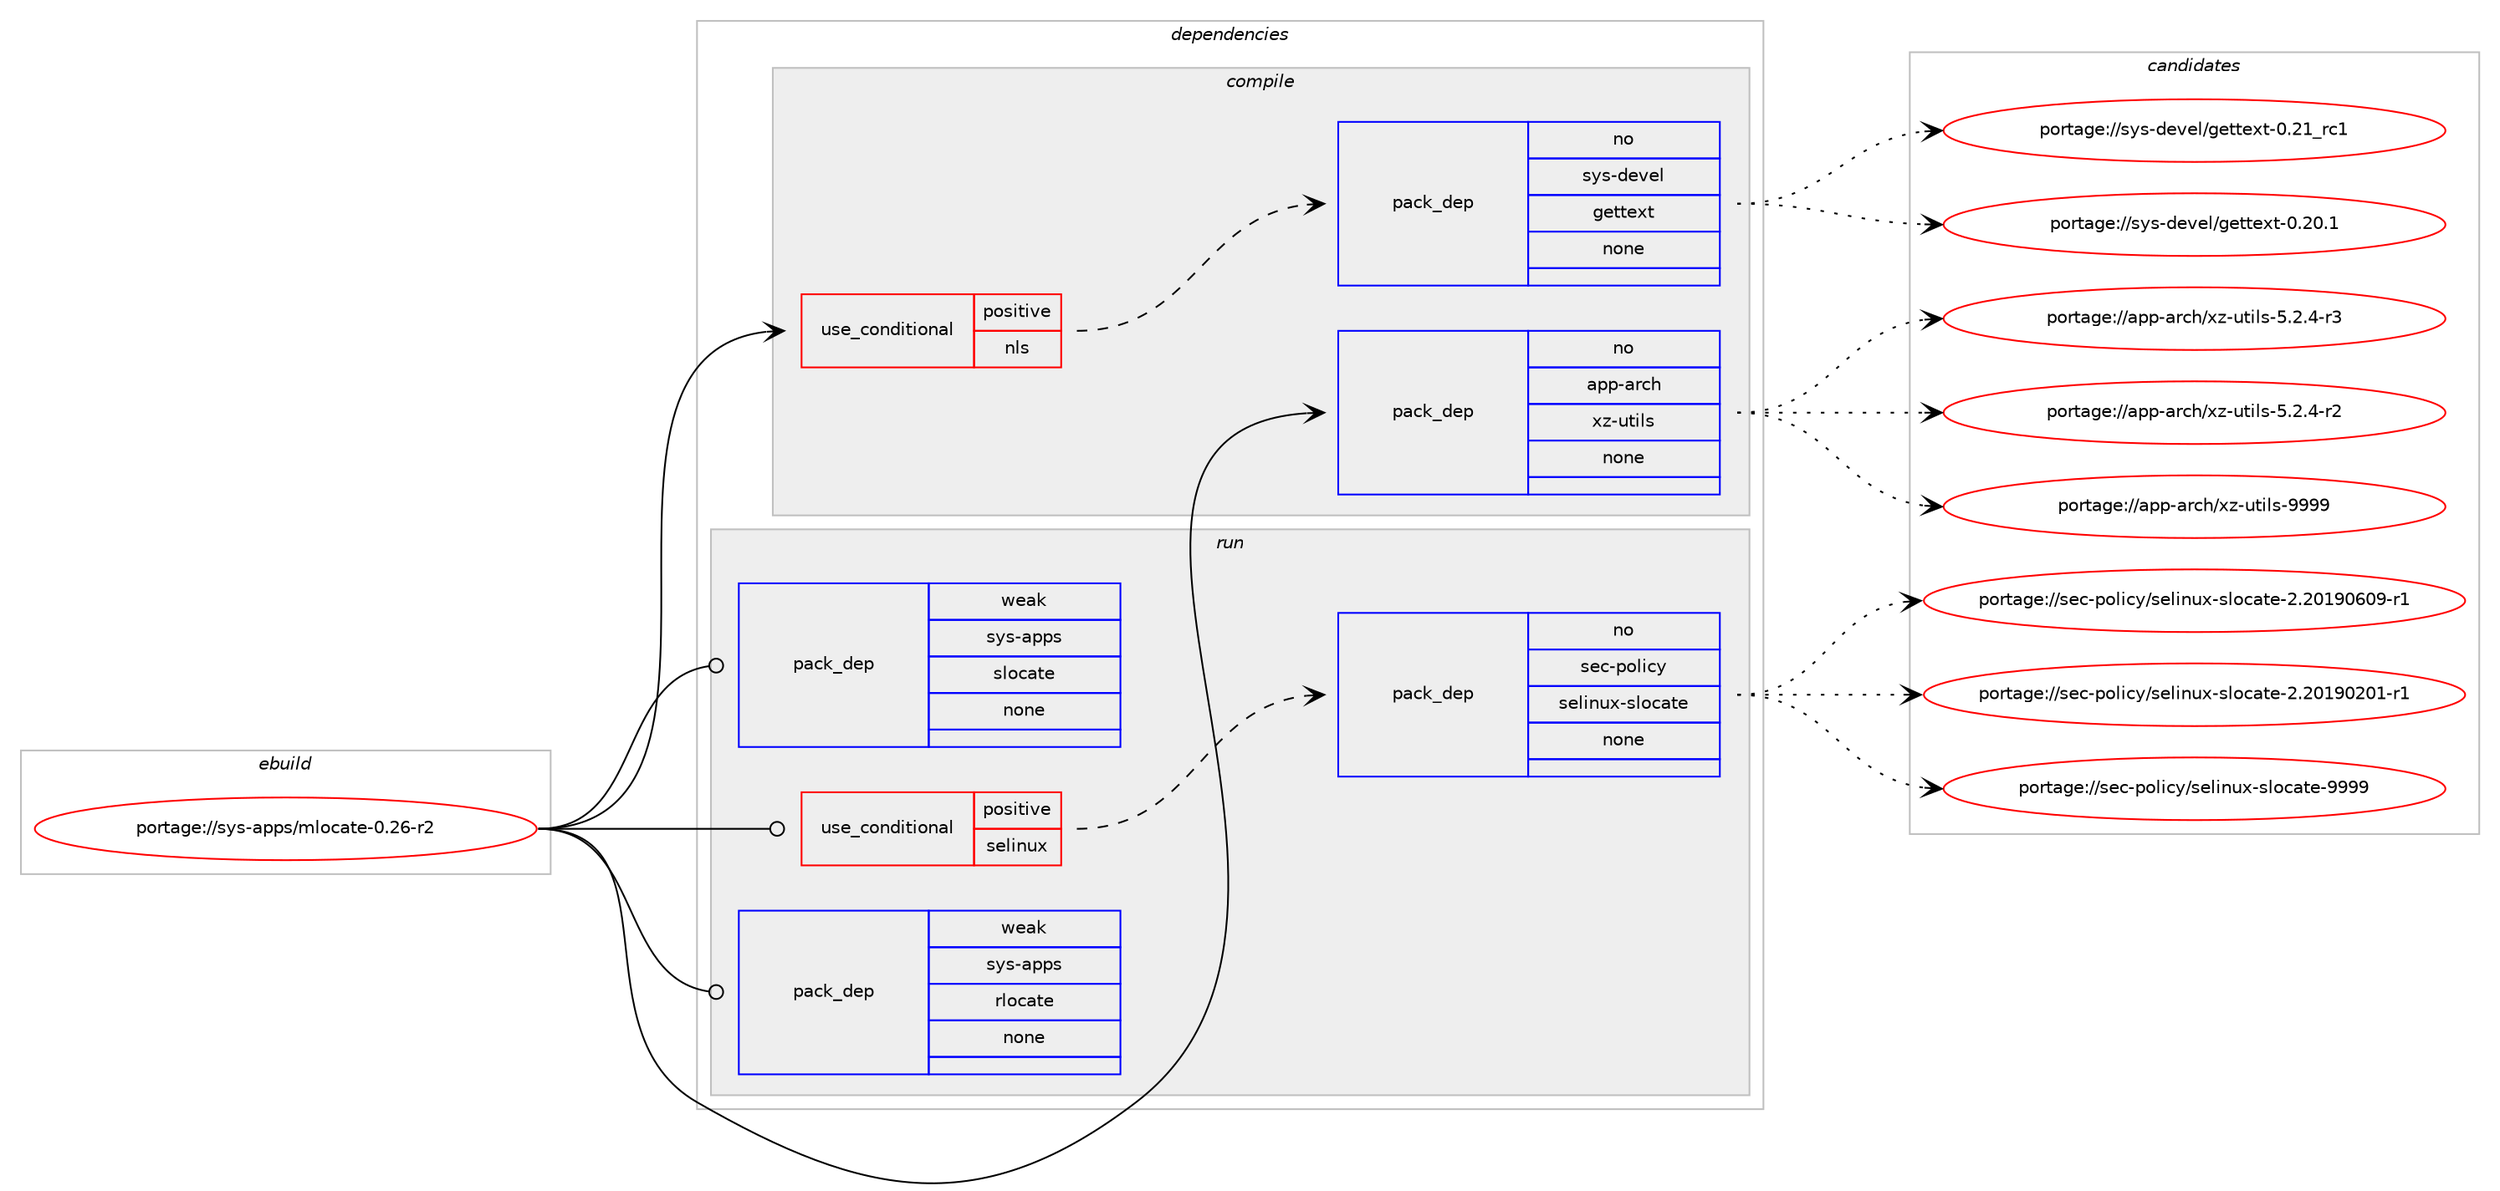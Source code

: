 digraph prolog {

# *************
# Graph options
# *************

newrank=true;
concentrate=true;
compound=true;
graph [rankdir=LR,fontname=Helvetica,fontsize=10,ranksep=1.5];#, ranksep=2.5, nodesep=0.2];
edge  [arrowhead=vee];
node  [fontname=Helvetica,fontsize=10];

# **********
# The ebuild
# **********

subgraph cluster_leftcol {
color=gray;
rank=same;
label=<<i>ebuild</i>>;
id [label="portage://sys-apps/mlocate-0.26-r2", color=red, width=4, href="../sys-apps/mlocate-0.26-r2.svg"];
}

# ****************
# The dependencies
# ****************

subgraph cluster_midcol {
color=gray;
label=<<i>dependencies</i>>;
subgraph cluster_compile {
fillcolor="#eeeeee";
style=filled;
label=<<i>compile</i>>;
subgraph cond8739 {
dependency42174 [label=<<TABLE BORDER="0" CELLBORDER="1" CELLSPACING="0" CELLPADDING="4"><TR><TD ROWSPAN="3" CELLPADDING="10">use_conditional</TD></TR><TR><TD>positive</TD></TR><TR><TD>nls</TD></TR></TABLE>>, shape=none, color=red];
subgraph pack32442 {
dependency42175 [label=<<TABLE BORDER="0" CELLBORDER="1" CELLSPACING="0" CELLPADDING="4" WIDTH="220"><TR><TD ROWSPAN="6" CELLPADDING="30">pack_dep</TD></TR><TR><TD WIDTH="110">no</TD></TR><TR><TD>sys-devel</TD></TR><TR><TD>gettext</TD></TR><TR><TD>none</TD></TR><TR><TD></TD></TR></TABLE>>, shape=none, color=blue];
}
dependency42174:e -> dependency42175:w [weight=20,style="dashed",arrowhead="vee"];
}
id:e -> dependency42174:w [weight=20,style="solid",arrowhead="vee"];
subgraph pack32443 {
dependency42176 [label=<<TABLE BORDER="0" CELLBORDER="1" CELLSPACING="0" CELLPADDING="4" WIDTH="220"><TR><TD ROWSPAN="6" CELLPADDING="30">pack_dep</TD></TR><TR><TD WIDTH="110">no</TD></TR><TR><TD>app-arch</TD></TR><TR><TD>xz-utils</TD></TR><TR><TD>none</TD></TR><TR><TD></TD></TR></TABLE>>, shape=none, color=blue];
}
id:e -> dependency42176:w [weight=20,style="solid",arrowhead="vee"];
}
subgraph cluster_compileandrun {
fillcolor="#eeeeee";
style=filled;
label=<<i>compile and run</i>>;
}
subgraph cluster_run {
fillcolor="#eeeeee";
style=filled;
label=<<i>run</i>>;
subgraph cond8740 {
dependency42177 [label=<<TABLE BORDER="0" CELLBORDER="1" CELLSPACING="0" CELLPADDING="4"><TR><TD ROWSPAN="3" CELLPADDING="10">use_conditional</TD></TR><TR><TD>positive</TD></TR><TR><TD>selinux</TD></TR></TABLE>>, shape=none, color=red];
subgraph pack32444 {
dependency42178 [label=<<TABLE BORDER="0" CELLBORDER="1" CELLSPACING="0" CELLPADDING="4" WIDTH="220"><TR><TD ROWSPAN="6" CELLPADDING="30">pack_dep</TD></TR><TR><TD WIDTH="110">no</TD></TR><TR><TD>sec-policy</TD></TR><TR><TD>selinux-slocate</TD></TR><TR><TD>none</TD></TR><TR><TD></TD></TR></TABLE>>, shape=none, color=blue];
}
dependency42177:e -> dependency42178:w [weight=20,style="dashed",arrowhead="vee"];
}
id:e -> dependency42177:w [weight=20,style="solid",arrowhead="odot"];
subgraph pack32445 {
dependency42179 [label=<<TABLE BORDER="0" CELLBORDER="1" CELLSPACING="0" CELLPADDING="4" WIDTH="220"><TR><TD ROWSPAN="6" CELLPADDING="30">pack_dep</TD></TR><TR><TD WIDTH="110">weak</TD></TR><TR><TD>sys-apps</TD></TR><TR><TD>rlocate</TD></TR><TR><TD>none</TD></TR><TR><TD></TD></TR></TABLE>>, shape=none, color=blue];
}
id:e -> dependency42179:w [weight=20,style="solid",arrowhead="odot"];
subgraph pack32446 {
dependency42180 [label=<<TABLE BORDER="0" CELLBORDER="1" CELLSPACING="0" CELLPADDING="4" WIDTH="220"><TR><TD ROWSPAN="6" CELLPADDING="30">pack_dep</TD></TR><TR><TD WIDTH="110">weak</TD></TR><TR><TD>sys-apps</TD></TR><TR><TD>slocate</TD></TR><TR><TD>none</TD></TR><TR><TD></TD></TR></TABLE>>, shape=none, color=blue];
}
id:e -> dependency42180:w [weight=20,style="solid",arrowhead="odot"];
}
}

# **************
# The candidates
# **************

subgraph cluster_choices {
rank=same;
color=gray;
label=<<i>candidates</i>>;

subgraph choice32442 {
color=black;
nodesep=1;
choice11512111545100101118101108471031011161161011201164548465049951149949 [label="portage://sys-devel/gettext-0.21_rc1", color=red, width=4,href="../sys-devel/gettext-0.21_rc1.svg"];
choice115121115451001011181011084710310111611610112011645484650484649 [label="portage://sys-devel/gettext-0.20.1", color=red, width=4,href="../sys-devel/gettext-0.20.1.svg"];
dependency42175:e -> choice11512111545100101118101108471031011161161011201164548465049951149949:w [style=dotted,weight="100"];
dependency42175:e -> choice115121115451001011181011084710310111611610112011645484650484649:w [style=dotted,weight="100"];
}
subgraph choice32443 {
color=black;
nodesep=1;
choice9711211245971149910447120122451171161051081154557575757 [label="portage://app-arch/xz-utils-9999", color=red, width=4,href="../app-arch/xz-utils-9999.svg"];
choice9711211245971149910447120122451171161051081154553465046524511451 [label="portage://app-arch/xz-utils-5.2.4-r3", color=red, width=4,href="../app-arch/xz-utils-5.2.4-r3.svg"];
choice9711211245971149910447120122451171161051081154553465046524511450 [label="portage://app-arch/xz-utils-5.2.4-r2", color=red, width=4,href="../app-arch/xz-utils-5.2.4-r2.svg"];
dependency42176:e -> choice9711211245971149910447120122451171161051081154557575757:w [style=dotted,weight="100"];
dependency42176:e -> choice9711211245971149910447120122451171161051081154553465046524511451:w [style=dotted,weight="100"];
dependency42176:e -> choice9711211245971149910447120122451171161051081154553465046524511450:w [style=dotted,weight="100"];
}
subgraph choice32444 {
color=black;
nodesep=1;
choice115101994511211110810599121471151011081051101171204511510811199971161014557575757 [label="portage://sec-policy/selinux-slocate-9999", color=red, width=4,href="../sec-policy/selinux-slocate-9999.svg"];
choice1151019945112111108105991214711510110810511011712045115108111999711610145504650484957485448574511449 [label="portage://sec-policy/selinux-slocate-2.20190609-r1", color=red, width=4,href="../sec-policy/selinux-slocate-2.20190609-r1.svg"];
choice1151019945112111108105991214711510110810511011712045115108111999711610145504650484957485048494511449 [label="portage://sec-policy/selinux-slocate-2.20190201-r1", color=red, width=4,href="../sec-policy/selinux-slocate-2.20190201-r1.svg"];
dependency42178:e -> choice115101994511211110810599121471151011081051101171204511510811199971161014557575757:w [style=dotted,weight="100"];
dependency42178:e -> choice1151019945112111108105991214711510110810511011712045115108111999711610145504650484957485448574511449:w [style=dotted,weight="100"];
dependency42178:e -> choice1151019945112111108105991214711510110810511011712045115108111999711610145504650484957485048494511449:w [style=dotted,weight="100"];
}
subgraph choice32445 {
color=black;
nodesep=1;
}
subgraph choice32446 {
color=black;
nodesep=1;
}
}

}
